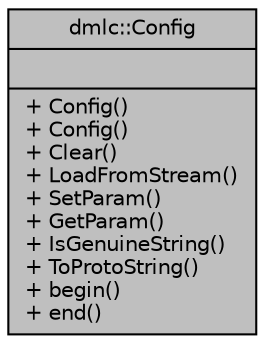 digraph "dmlc::Config"
{
 // LATEX_PDF_SIZE
  edge [fontname="Helvetica",fontsize="10",labelfontname="Helvetica",labelfontsize="10"];
  node [fontname="Helvetica",fontsize="10",shape=record];
  Node1 [label="{dmlc::Config\n||+ Config()\l+ Config()\l+ Clear()\l+ LoadFromStream()\l+ SetParam()\l+ GetParam()\l+ IsGenuineString()\l+ ToProtoString()\l+ begin()\l+ end()\l}",height=0.2,width=0.4,color="black", fillcolor="grey75", style="filled", fontcolor="black",tooltip="class for config parser"];
}
